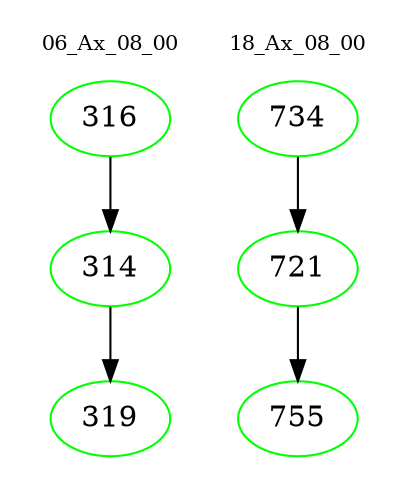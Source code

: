 digraph{
subgraph cluster_0 {
color = white
label = "06_Ax_08_00";
fontsize=10;
T0_316 [label="316", color="green"]
T0_316 -> T0_314 [color="black"]
T0_314 [label="314", color="green"]
T0_314 -> T0_319 [color="black"]
T0_319 [label="319", color="green"]
}
subgraph cluster_1 {
color = white
label = "18_Ax_08_00";
fontsize=10;
T1_734 [label="734", color="green"]
T1_734 -> T1_721 [color="black"]
T1_721 [label="721", color="green"]
T1_721 -> T1_755 [color="black"]
T1_755 [label="755", color="green"]
}
}
